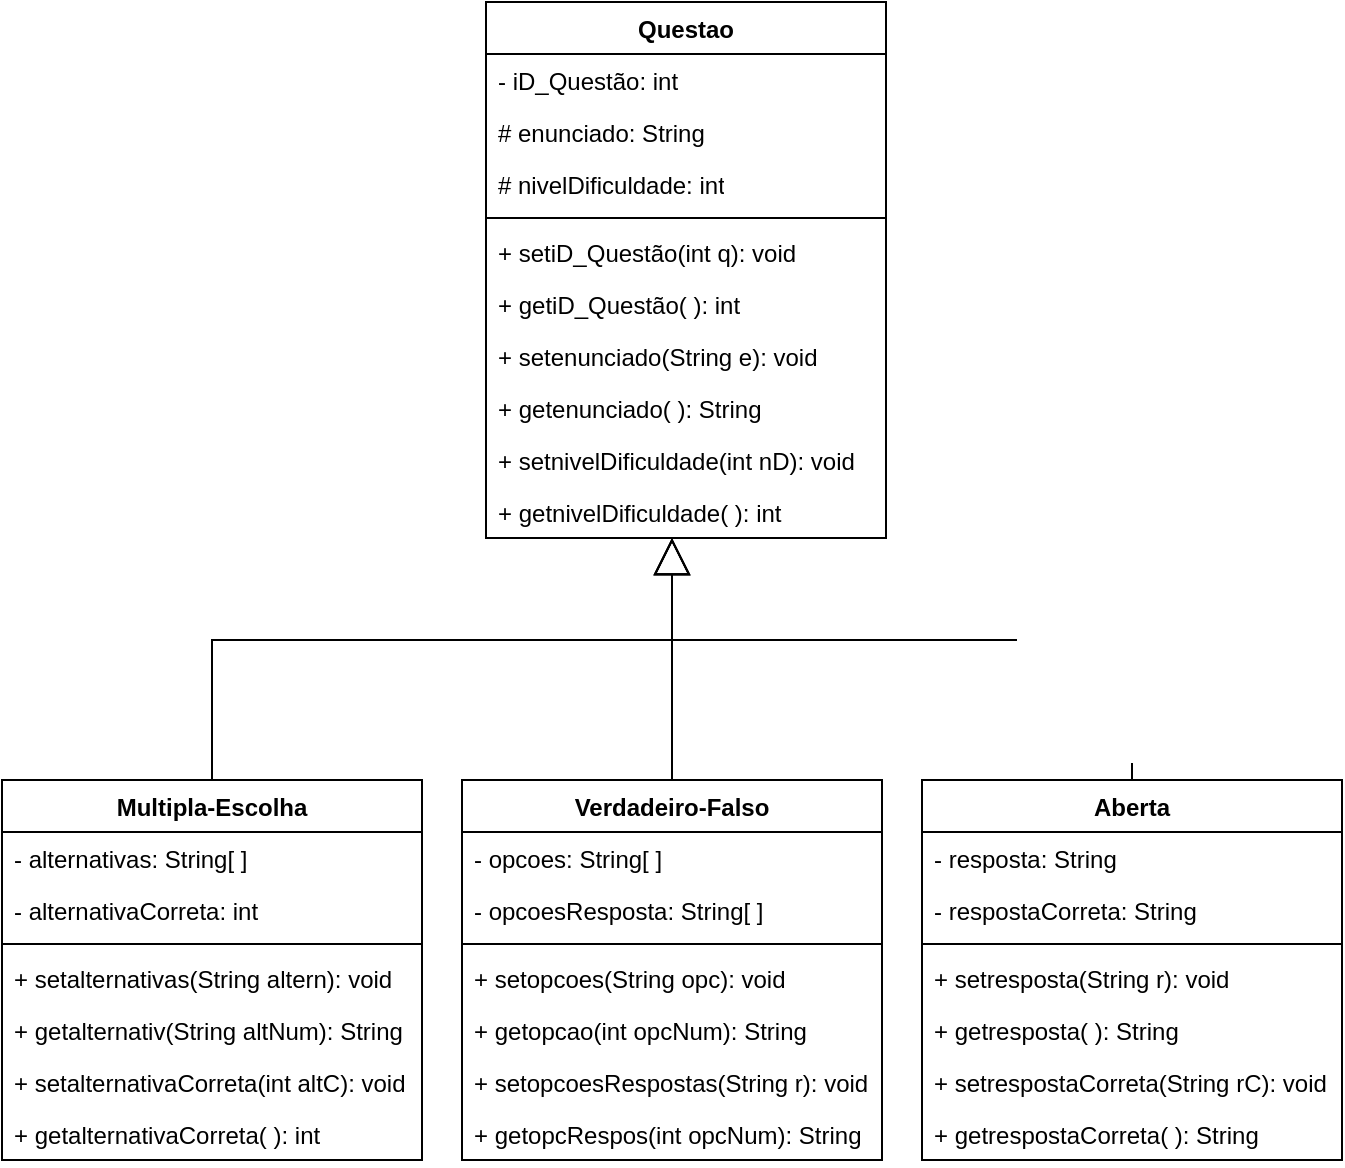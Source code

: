 <mxfile version="21.7.1" type="device">
  <diagram name="Page-1" id="c4acf3e9-155e-7222-9cf6-157b1a14988f">
    <mxGraphModel dx="1100" dy="615" grid="1" gridSize="10" guides="1" tooltips="1" connect="1" arrows="1" fold="1" page="1" pageScale="1" pageWidth="1100" pageHeight="850" background="none" math="0" shadow="0">
      <root>
        <mxCell id="0" />
        <mxCell id="1" parent="0" />
        <mxCell id="l7K9LAT9G3fBt9cT4l-x-1" value="Questao" style="swimlane;fontStyle=1;align=center;verticalAlign=top;childLayout=stackLayout;horizontal=1;startSize=26;horizontalStack=0;resizeParent=1;resizeParentMax=0;resizeLast=0;collapsible=1;marginBottom=0;whiteSpace=wrap;html=1;" parent="1" vertex="1">
          <mxGeometry x="267" y="41" width="200" height="268" as="geometry">
            <mxRectangle x="400" y="132" width="90" height="30" as="alternateBounds" />
          </mxGeometry>
        </mxCell>
        <mxCell id="AD2pyITBIK-I3cMg8Tjs-1" value="- iD_Questão: int" style="text;strokeColor=none;fillColor=none;align=left;verticalAlign=top;spacingLeft=4;spacingRight=4;overflow=hidden;rotatable=0;points=[[0,0.5],[1,0.5]];portConstraint=eastwest;whiteSpace=wrap;html=1;" parent="l7K9LAT9G3fBt9cT4l-x-1" vertex="1">
          <mxGeometry y="26" width="200" height="26" as="geometry" />
        </mxCell>
        <mxCell id="l7K9LAT9G3fBt9cT4l-x-2" value="# enunciado: String" style="text;strokeColor=none;fillColor=none;align=left;verticalAlign=top;spacingLeft=4;spacingRight=4;overflow=hidden;rotatable=0;points=[[0,0.5],[1,0.5]];portConstraint=eastwest;whiteSpace=wrap;html=1;" parent="l7K9LAT9G3fBt9cT4l-x-1" vertex="1">
          <mxGeometry y="52" width="200" height="26" as="geometry" />
        </mxCell>
        <mxCell id="l7K9LAT9G3fBt9cT4l-x-7" value="# nivelDificuldade: int" style="text;strokeColor=none;fillColor=none;align=left;verticalAlign=top;spacingLeft=4;spacingRight=4;overflow=hidden;rotatable=0;points=[[0,0.5],[1,0.5]];portConstraint=eastwest;whiteSpace=wrap;html=1;" parent="l7K9LAT9G3fBt9cT4l-x-1" vertex="1">
          <mxGeometry y="78" width="200" height="26" as="geometry" />
        </mxCell>
        <mxCell id="l7K9LAT9G3fBt9cT4l-x-3" value="" style="line;strokeWidth=1;fillColor=none;align=left;verticalAlign=middle;spacingTop=-1;spacingLeft=3;spacingRight=3;rotatable=0;labelPosition=right;points=[];portConstraint=eastwest;strokeColor=inherit;" parent="l7K9LAT9G3fBt9cT4l-x-1" vertex="1">
          <mxGeometry y="104" width="200" height="8" as="geometry" />
        </mxCell>
        <mxCell id="AD2pyITBIK-I3cMg8Tjs-3" value="+ setiD_Questão(int q): void" style="text;strokeColor=none;fillColor=none;align=left;verticalAlign=top;spacingLeft=4;spacingRight=4;overflow=hidden;rotatable=0;points=[[0,0.5],[1,0.5]];portConstraint=eastwest;whiteSpace=wrap;html=1;" parent="l7K9LAT9G3fBt9cT4l-x-1" vertex="1">
          <mxGeometry y="112" width="200" height="26" as="geometry" />
        </mxCell>
        <mxCell id="AD2pyITBIK-I3cMg8Tjs-6" value="+ getiD_Questão( ): int" style="text;strokeColor=none;fillColor=none;align=left;verticalAlign=top;spacingLeft=4;spacingRight=4;overflow=hidden;rotatable=0;points=[[0,0.5],[1,0.5]];portConstraint=eastwest;whiteSpace=wrap;html=1;" parent="l7K9LAT9G3fBt9cT4l-x-1" vertex="1">
          <mxGeometry y="138" width="200" height="26" as="geometry" />
        </mxCell>
        <mxCell id="l7K9LAT9G3fBt9cT4l-x-4" value="+ setenunciado(String e): void" style="text;strokeColor=none;fillColor=none;align=left;verticalAlign=top;spacingLeft=4;spacingRight=4;overflow=hidden;rotatable=0;points=[[0,0.5],[1,0.5]];portConstraint=eastwest;whiteSpace=wrap;html=1;" parent="l7K9LAT9G3fBt9cT4l-x-1" vertex="1">
          <mxGeometry y="164" width="200" height="26" as="geometry" />
        </mxCell>
        <mxCell id="l7K9LAT9G3fBt9cT4l-x-9" value="+ getenunciado( ): String" style="text;strokeColor=none;fillColor=none;align=left;verticalAlign=top;spacingLeft=4;spacingRight=4;overflow=hidden;rotatable=0;points=[[0,0.5],[1,0.5]];portConstraint=eastwest;whiteSpace=wrap;html=1;" parent="l7K9LAT9G3fBt9cT4l-x-1" vertex="1">
          <mxGeometry y="190" width="200" height="26" as="geometry" />
        </mxCell>
        <mxCell id="AD2pyITBIK-I3cMg8Tjs-2" value="+ setnivelDificuldade(int nD): void" style="text;strokeColor=none;fillColor=none;align=left;verticalAlign=top;spacingLeft=4;spacingRight=4;overflow=hidden;rotatable=0;points=[[0,0.5],[1,0.5]];portConstraint=eastwest;whiteSpace=wrap;html=1;" parent="l7K9LAT9G3fBt9cT4l-x-1" vertex="1">
          <mxGeometry y="216" width="200" height="26" as="geometry" />
        </mxCell>
        <mxCell id="AD2pyITBIK-I3cMg8Tjs-5" value="+ getnivelDificuldade( ): int" style="text;strokeColor=none;fillColor=none;align=left;verticalAlign=top;spacingLeft=4;spacingRight=4;overflow=hidden;rotatable=0;points=[[0,0.5],[1,0.5]];portConstraint=eastwest;whiteSpace=wrap;html=1;" parent="l7K9LAT9G3fBt9cT4l-x-1" vertex="1">
          <mxGeometry y="242" width="200" height="26" as="geometry" />
        </mxCell>
        <mxCell id="AD2pyITBIK-I3cMg8Tjs-21" value="" style="endArrow=block;endSize=16;endFill=0;html=1;rounded=0;exitX=0.5;exitY=0;exitDx=0;exitDy=0;entryX=0.465;entryY=1.002;entryDx=0;entryDy=0;entryPerimeter=0;" parent="1" source="Ek2g7D83hjted9lQhaLF-5" target="AD2pyITBIK-I3cMg8Tjs-5" edge="1">
          <mxGeometry width="160" relative="1" as="geometry">
            <mxPoint x="360" y="420" as="sourcePoint" />
            <mxPoint x="427" y="320" as="targetPoint" />
          </mxGeometry>
        </mxCell>
        <mxCell id="AD2pyITBIK-I3cMg8Tjs-22" value="" style="endArrow=block;endSize=16;endFill=0;html=1;rounded=0;exitX=0.5;exitY=0;exitDx=0;exitDy=0;entryX=0.465;entryY=1.003;entryDx=0;entryDy=0;entryPerimeter=0;" parent="1" target="AD2pyITBIK-I3cMg8Tjs-5" edge="1" source="Ek2g7D83hjted9lQhaLF-1">
          <mxGeometry width="160" relative="1" as="geometry">
            <mxPoint x="536.0" y="420" as="sourcePoint" />
            <mxPoint x="360" y="290" as="targetPoint" />
            <Array as="points">
              <mxPoint x="590" y="360" />
              <mxPoint x="360" y="360" />
            </Array>
          </mxGeometry>
        </mxCell>
        <mxCell id="AD2pyITBIK-I3cMg8Tjs-23" value="" style="endArrow=block;endSize=16;endFill=0;html=1;rounded=0;exitX=0.5;exitY=0;exitDx=0;exitDy=0;entryX=0.465;entryY=1.002;entryDx=0;entryDy=0;entryPerimeter=0;" parent="1" target="AD2pyITBIK-I3cMg8Tjs-5" edge="1" source="Ek2g7D83hjted9lQhaLF-9">
          <mxGeometry width="160" relative="1" as="geometry">
            <mxPoint x="189" y="420" as="sourcePoint" />
            <mxPoint x="360" y="290" as="targetPoint" />
            <Array as="points">
              <mxPoint x="130" y="360" />
              <mxPoint x="360" y="360" />
            </Array>
          </mxGeometry>
        </mxCell>
        <mxCell id="Ek2g7D83hjted9lQhaLF-1" value="Aberta" style="swimlane;fontStyle=1;align=center;verticalAlign=top;childLayout=stackLayout;horizontal=1;startSize=26;horizontalStack=0;resizeParent=1;resizeParentMax=0;resizeLast=0;collapsible=1;marginBottom=0;whiteSpace=wrap;html=1;" vertex="1" parent="1">
          <mxGeometry x="485" y="430" width="210" height="190" as="geometry" />
        </mxCell>
        <mxCell id="Ek2g7D83hjted9lQhaLF-2" value="- resposta: String" style="text;strokeColor=none;fillColor=none;align=left;verticalAlign=top;spacingLeft=4;spacingRight=4;overflow=hidden;rotatable=0;points=[[0,0.5],[1,0.5]];portConstraint=eastwest;whiteSpace=wrap;html=1;" vertex="1" parent="Ek2g7D83hjted9lQhaLF-1">
          <mxGeometry y="26" width="210" height="26" as="geometry" />
        </mxCell>
        <mxCell id="Ek2g7D83hjted9lQhaLF-22" value="- respostaCorreta: String" style="text;strokeColor=none;fillColor=none;align=left;verticalAlign=top;spacingLeft=4;spacingRight=4;overflow=hidden;rotatable=0;points=[[0,0.5],[1,0.5]];portConstraint=eastwest;whiteSpace=wrap;html=1;" vertex="1" parent="Ek2g7D83hjted9lQhaLF-1">
          <mxGeometry y="52" width="210" height="26" as="geometry" />
        </mxCell>
        <mxCell id="Ek2g7D83hjted9lQhaLF-3" value="" style="line;strokeWidth=1;fillColor=none;align=left;verticalAlign=middle;spacingTop=-1;spacingLeft=3;spacingRight=3;rotatable=0;labelPosition=right;points=[];portConstraint=eastwest;strokeColor=inherit;" vertex="1" parent="Ek2g7D83hjted9lQhaLF-1">
          <mxGeometry y="78" width="210" height="8" as="geometry" />
        </mxCell>
        <mxCell id="Ek2g7D83hjted9lQhaLF-4" value="+ setresposta(String r): void" style="text;strokeColor=none;fillColor=none;align=left;verticalAlign=top;spacingLeft=4;spacingRight=4;overflow=hidden;rotatable=0;points=[[0,0.5],[1,0.5]];portConstraint=eastwest;whiteSpace=wrap;html=1;" vertex="1" parent="Ek2g7D83hjted9lQhaLF-1">
          <mxGeometry y="86" width="210" height="26" as="geometry" />
        </mxCell>
        <mxCell id="Ek2g7D83hjted9lQhaLF-23" value="+ getresposta( ): String" style="text;strokeColor=none;fillColor=none;align=left;verticalAlign=top;spacingLeft=4;spacingRight=4;overflow=hidden;rotatable=0;points=[[0,0.5],[1,0.5]];portConstraint=eastwest;whiteSpace=wrap;html=1;" vertex="1" parent="Ek2g7D83hjted9lQhaLF-1">
          <mxGeometry y="112" width="210" height="26" as="geometry" />
        </mxCell>
        <mxCell id="Ek2g7D83hjted9lQhaLF-26" value="+ setrespostaCorreta(String rC): void" style="text;strokeColor=none;fillColor=none;align=left;verticalAlign=top;spacingLeft=4;spacingRight=4;overflow=hidden;rotatable=0;points=[[0,0.5],[1,0.5]];portConstraint=eastwest;whiteSpace=wrap;html=1;" vertex="1" parent="Ek2g7D83hjted9lQhaLF-1">
          <mxGeometry y="138" width="210" height="26" as="geometry" />
        </mxCell>
        <mxCell id="Ek2g7D83hjted9lQhaLF-27" value="+ getrespostaCorreta( ): String" style="text;strokeColor=none;fillColor=none;align=left;verticalAlign=top;spacingLeft=4;spacingRight=4;overflow=hidden;rotatable=0;points=[[0,0.5],[1,0.5]];portConstraint=eastwest;whiteSpace=wrap;html=1;" vertex="1" parent="Ek2g7D83hjted9lQhaLF-1">
          <mxGeometry y="164" width="210" height="26" as="geometry" />
        </mxCell>
        <mxCell id="Ek2g7D83hjted9lQhaLF-5" value="Verdadeiro-Falso" style="swimlane;fontStyle=1;align=center;verticalAlign=top;childLayout=stackLayout;horizontal=1;startSize=26;horizontalStack=0;resizeParent=1;resizeParentMax=0;resizeLast=0;collapsible=1;marginBottom=0;whiteSpace=wrap;html=1;" vertex="1" parent="1">
          <mxGeometry x="255" y="430" width="210" height="190" as="geometry" />
        </mxCell>
        <mxCell id="Ek2g7D83hjted9lQhaLF-6" value="- opcoes: String[ ]" style="text;strokeColor=none;fillColor=none;align=left;verticalAlign=top;spacingLeft=4;spacingRight=4;overflow=hidden;rotatable=0;points=[[0,0.5],[1,0.5]];portConstraint=eastwest;whiteSpace=wrap;html=1;" vertex="1" parent="Ek2g7D83hjted9lQhaLF-5">
          <mxGeometry y="26" width="210" height="26" as="geometry" />
        </mxCell>
        <mxCell id="Ek2g7D83hjted9lQhaLF-13" value="- opcoesResposta: String[ ]" style="text;strokeColor=none;fillColor=none;align=left;verticalAlign=top;spacingLeft=4;spacingRight=4;overflow=hidden;rotatable=0;points=[[0,0.5],[1,0.5]];portConstraint=eastwest;whiteSpace=wrap;html=1;" vertex="1" parent="Ek2g7D83hjted9lQhaLF-5">
          <mxGeometry y="52" width="210" height="26" as="geometry" />
        </mxCell>
        <mxCell id="Ek2g7D83hjted9lQhaLF-7" value="" style="line;strokeWidth=1;fillColor=none;align=left;verticalAlign=middle;spacingTop=-1;spacingLeft=3;spacingRight=3;rotatable=0;labelPosition=right;points=[];portConstraint=eastwest;strokeColor=inherit;" vertex="1" parent="Ek2g7D83hjted9lQhaLF-5">
          <mxGeometry y="78" width="210" height="8" as="geometry" />
        </mxCell>
        <mxCell id="Ek2g7D83hjted9lQhaLF-8" value="+ setopcoes(String opc): void" style="text;strokeColor=none;fillColor=none;align=left;verticalAlign=top;spacingLeft=4;spacingRight=4;overflow=hidden;rotatable=0;points=[[0,0.5],[1,0.5]];portConstraint=eastwest;whiteSpace=wrap;html=1;" vertex="1" parent="Ek2g7D83hjted9lQhaLF-5">
          <mxGeometry y="86" width="210" height="26" as="geometry" />
        </mxCell>
        <mxCell id="Ek2g7D83hjted9lQhaLF-18" value="+ getopcao(int opcNum): String" style="text;strokeColor=none;fillColor=none;align=left;verticalAlign=top;spacingLeft=4;spacingRight=4;overflow=hidden;rotatable=0;points=[[0,0.5],[1,0.5]];portConstraint=eastwest;whiteSpace=wrap;html=1;" vertex="1" parent="Ek2g7D83hjted9lQhaLF-5">
          <mxGeometry y="112" width="210" height="26" as="geometry" />
        </mxCell>
        <mxCell id="Ek2g7D83hjted9lQhaLF-19" value="+ setopcoesRespostas(String r): void" style="text;strokeColor=none;fillColor=none;align=left;verticalAlign=top;spacingLeft=4;spacingRight=4;overflow=hidden;rotatable=0;points=[[0,0.5],[1,0.5]];portConstraint=eastwest;whiteSpace=wrap;html=1;" vertex="1" parent="Ek2g7D83hjted9lQhaLF-5">
          <mxGeometry y="138" width="210" height="26" as="geometry" />
        </mxCell>
        <mxCell id="Ek2g7D83hjted9lQhaLF-20" value="+ getopcRespos(int opcNum): String" style="text;strokeColor=none;fillColor=none;align=left;verticalAlign=top;spacingLeft=4;spacingRight=4;overflow=hidden;rotatable=0;points=[[0,0.5],[1,0.5]];portConstraint=eastwest;whiteSpace=wrap;html=1;" vertex="1" parent="Ek2g7D83hjted9lQhaLF-5">
          <mxGeometry y="164" width="210" height="26" as="geometry" />
        </mxCell>
        <mxCell id="Ek2g7D83hjted9lQhaLF-9" value="Multipla-Escolha" style="swimlane;fontStyle=1;align=center;verticalAlign=top;childLayout=stackLayout;horizontal=1;startSize=26;horizontalStack=0;resizeParent=1;resizeParentMax=0;resizeLast=0;collapsible=1;marginBottom=0;whiteSpace=wrap;html=1;" vertex="1" parent="1">
          <mxGeometry x="25" y="430" width="210" height="190" as="geometry" />
        </mxCell>
        <mxCell id="Ek2g7D83hjted9lQhaLF-10" value="- alternativas: String[ ]" style="text;strokeColor=none;fillColor=none;align=left;verticalAlign=top;spacingLeft=4;spacingRight=4;overflow=hidden;rotatable=0;points=[[0,0.5],[1,0.5]];portConstraint=eastwest;whiteSpace=wrap;html=1;" vertex="1" parent="Ek2g7D83hjted9lQhaLF-9">
          <mxGeometry y="26" width="210" height="26" as="geometry" />
        </mxCell>
        <mxCell id="Ek2g7D83hjted9lQhaLF-14" value="- alternativaCorreta: int" style="text;strokeColor=none;fillColor=none;align=left;verticalAlign=top;spacingLeft=4;spacingRight=4;overflow=hidden;rotatable=0;points=[[0,0.5],[1,0.5]];portConstraint=eastwest;whiteSpace=wrap;html=1;" vertex="1" parent="Ek2g7D83hjted9lQhaLF-9">
          <mxGeometry y="52" width="210" height="26" as="geometry" />
        </mxCell>
        <mxCell id="Ek2g7D83hjted9lQhaLF-11" value="" style="line;strokeWidth=1;fillColor=none;align=left;verticalAlign=middle;spacingTop=-1;spacingLeft=3;spacingRight=3;rotatable=0;labelPosition=right;points=[];portConstraint=eastwest;strokeColor=inherit;" vertex="1" parent="Ek2g7D83hjted9lQhaLF-9">
          <mxGeometry y="78" width="210" height="8" as="geometry" />
        </mxCell>
        <mxCell id="Ek2g7D83hjted9lQhaLF-12" value="+ setalternativas(String altern): void" style="text;strokeColor=none;fillColor=none;align=left;verticalAlign=top;spacingLeft=4;spacingRight=4;overflow=hidden;rotatable=0;points=[[0,0.5],[1,0.5]];portConstraint=eastwest;whiteSpace=wrap;html=1;" vertex="1" parent="Ek2g7D83hjted9lQhaLF-9">
          <mxGeometry y="86" width="210" height="26" as="geometry" />
        </mxCell>
        <mxCell id="Ek2g7D83hjted9lQhaLF-15" value="+ getalternativ(String altNum): String" style="text;strokeColor=none;fillColor=none;align=left;verticalAlign=top;spacingLeft=4;spacingRight=4;overflow=hidden;rotatable=0;points=[[0,0.5],[1,0.5]];portConstraint=eastwest;whiteSpace=wrap;html=1;" vertex="1" parent="Ek2g7D83hjted9lQhaLF-9">
          <mxGeometry y="112" width="210" height="26" as="geometry" />
        </mxCell>
        <mxCell id="Ek2g7D83hjted9lQhaLF-16" value="+ setalternativaCorreta(int altC): void" style="text;strokeColor=none;fillColor=none;align=left;verticalAlign=top;spacingLeft=4;spacingRight=4;overflow=hidden;rotatable=0;points=[[0,0.5],[1,0.5]];portConstraint=eastwest;whiteSpace=wrap;html=1;" vertex="1" parent="Ek2g7D83hjted9lQhaLF-9">
          <mxGeometry y="138" width="210" height="26" as="geometry" />
        </mxCell>
        <mxCell id="Ek2g7D83hjted9lQhaLF-17" value="+ getalternativaCorreta( ): int" style="text;strokeColor=none;fillColor=none;align=left;verticalAlign=top;spacingLeft=4;spacingRight=4;overflow=hidden;rotatable=0;points=[[0,0.5],[1,0.5]];portConstraint=eastwest;whiteSpace=wrap;html=1;" vertex="1" parent="Ek2g7D83hjted9lQhaLF-9">
          <mxGeometry y="164" width="210" height="26" as="geometry" />
        </mxCell>
      </root>
    </mxGraphModel>
  </diagram>
</mxfile>
